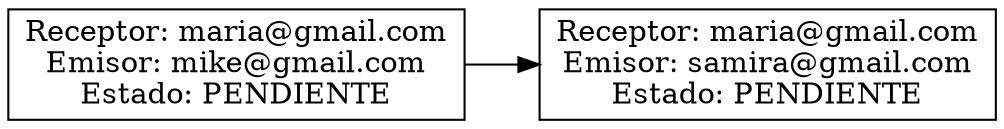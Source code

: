 digraph G {
node [shape=record];
rankdir=LR;
node0 [label="{Receptor: maria@gmail.com\nEmisor: mike@gmail.com\nEstado: PENDIENTE}"];
node1 [label="{Receptor: maria@gmail.com\nEmisor: samira@gmail.com\nEstado: PENDIENTE}"];
node0 -> node1;
}
